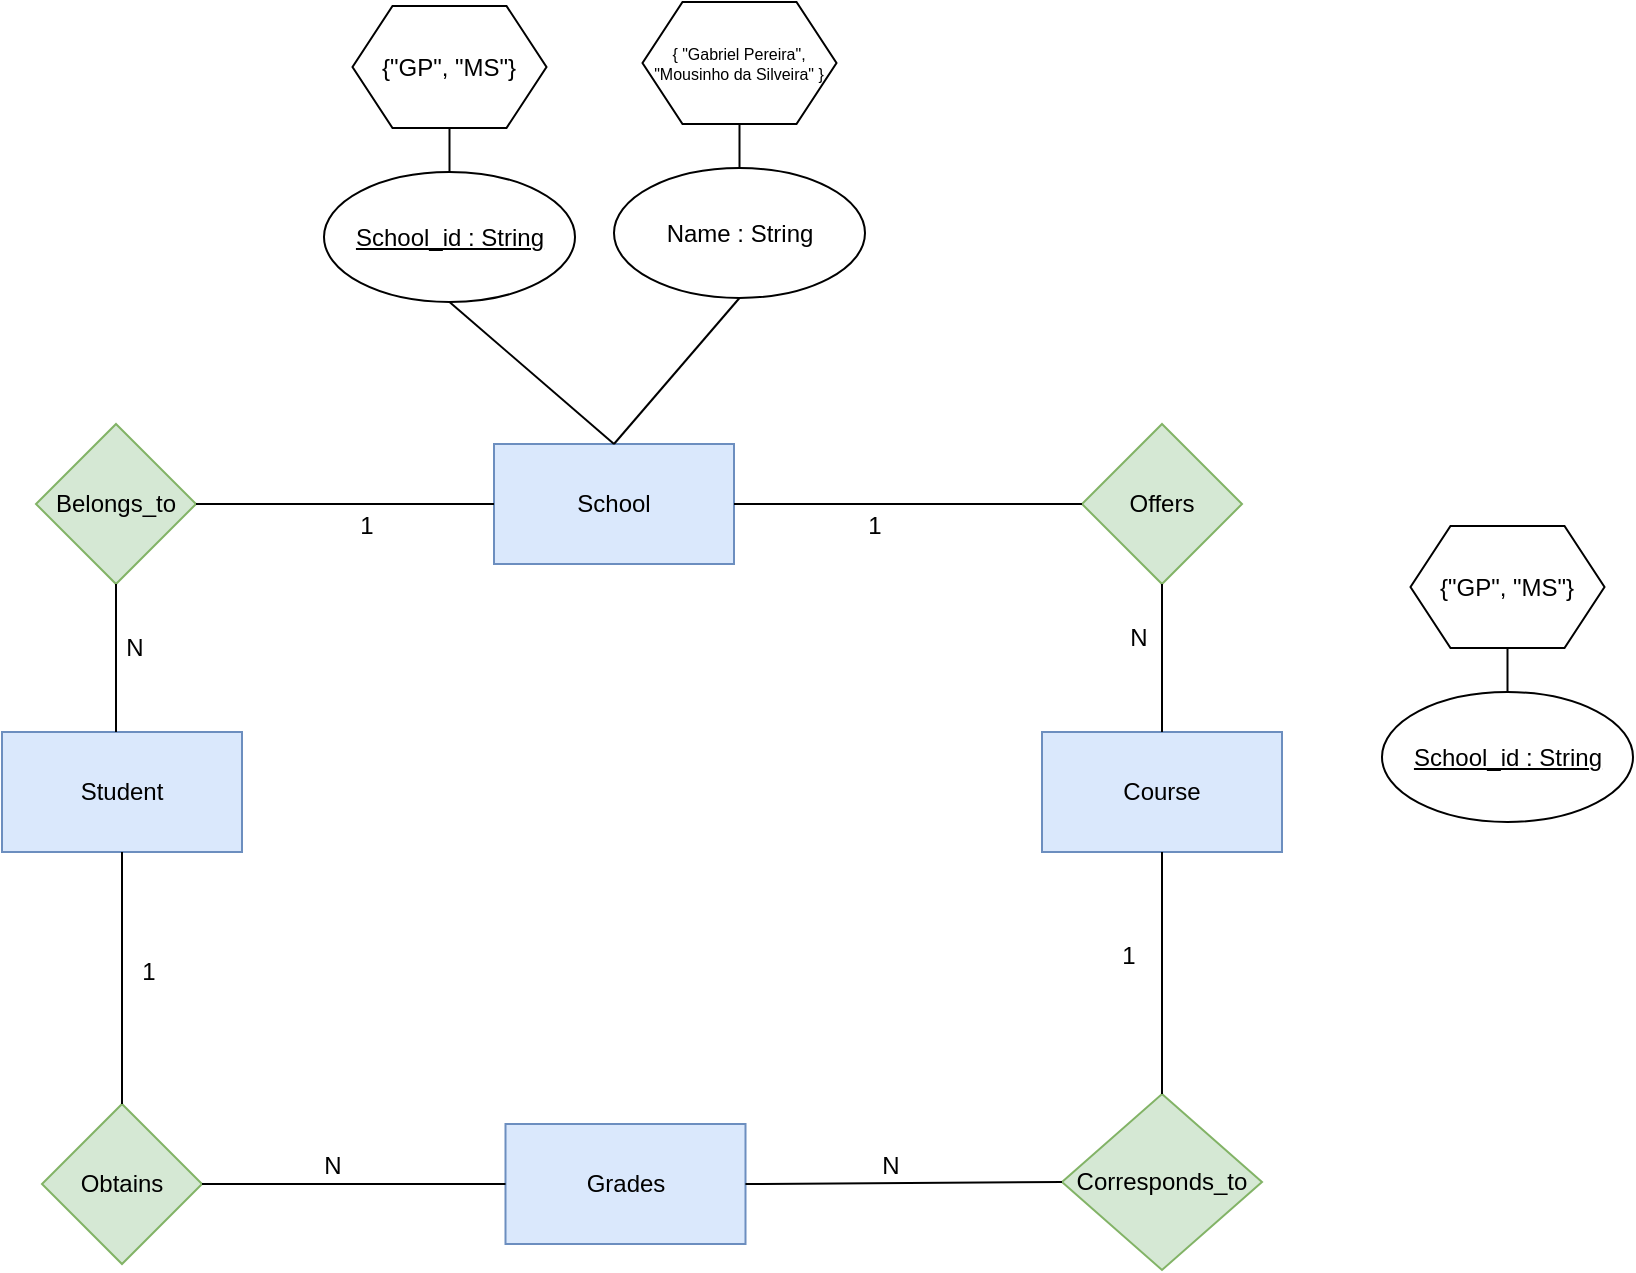 <mxfile version="27.2.0">
  <diagram name="Página-1" id="mRozj9TsSxtOZm7CI0K7">
    <mxGraphModel dx="830" dy="1769" grid="0" gridSize="10" guides="1" tooltips="1" connect="1" arrows="1" fold="1" page="1" pageScale="1" pageWidth="827" pageHeight="1169" math="0" shadow="0">
      <root>
        <mxCell id="0" />
        <mxCell id="1" parent="0" />
        <mxCell id="nqZmBdzV_45qVauZUfis-2" value="Student" style="rounded=0;whiteSpace=wrap;html=1;fillColor=#dae8fc;strokeColor=#6c8ebf;" vertex="1" parent="1">
          <mxGeometry x="70" y="224" width="120" height="60" as="geometry" />
        </mxCell>
        <mxCell id="nqZmBdzV_45qVauZUfis-3" value="Course" style="rounded=0;whiteSpace=wrap;html=1;fillColor=#dae8fc;strokeColor=#6c8ebf;" vertex="1" parent="1">
          <mxGeometry x="590" y="224" width="120" height="60" as="geometry" />
        </mxCell>
        <mxCell id="nqZmBdzV_45qVauZUfis-4" value="Grades" style="rounded=0;whiteSpace=wrap;html=1;fillColor=#dae8fc;strokeColor=#6c8ebf;" vertex="1" parent="1">
          <mxGeometry x="321.75" y="420" width="120" height="60" as="geometry" />
        </mxCell>
        <mxCell id="nqZmBdzV_45qVauZUfis-6" value="School" style="rounded=0;whiteSpace=wrap;html=1;fillColor=#dae8fc;strokeColor=#6c8ebf;" vertex="1" parent="1">
          <mxGeometry x="316" y="80" width="120" height="60" as="geometry" />
        </mxCell>
        <mxCell id="nqZmBdzV_45qVauZUfis-8" value="&lt;div style=&quot;text-align: start;&quot;&gt;{&quot;GP&quot;, &quot;MS&quot;}&lt;br&gt;&lt;/div&gt;" style="shape=hexagon;perimeter=hexagonPerimeter2;whiteSpace=wrap;html=1;fixedSize=1;" vertex="1" parent="1">
          <mxGeometry x="245.25" y="-139" width="97" height="61" as="geometry" />
        </mxCell>
        <mxCell id="nqZmBdzV_45qVauZUfis-15" value="School_id : String" style="ellipse;whiteSpace=wrap;html=1;fontStyle=4" vertex="1" parent="1">
          <mxGeometry x="231" y="-56" width="125.5" height="65" as="geometry" />
        </mxCell>
        <mxCell id="nqZmBdzV_45qVauZUfis-17" value="" style="endArrow=none;html=1;rounded=0;exitX=0.5;exitY=0;exitDx=0;exitDy=0;entryX=0.5;entryY=1;entryDx=0;entryDy=0;" edge="1" parent="1" source="nqZmBdzV_45qVauZUfis-15" target="nqZmBdzV_45qVauZUfis-8">
          <mxGeometry width="50" height="50" relative="1" as="geometry">
            <mxPoint x="336" y="25" as="sourcePoint" />
            <mxPoint x="386" y="-25" as="targetPoint" />
          </mxGeometry>
        </mxCell>
        <mxCell id="nqZmBdzV_45qVauZUfis-21" value="" style="endArrow=none;html=1;rounded=0;exitX=0.5;exitY=0;exitDx=0;exitDy=0;entryX=0.5;entryY=1;entryDx=0;entryDy=0;" edge="1" parent="1" source="nqZmBdzV_45qVauZUfis-6" target="nqZmBdzV_45qVauZUfis-15">
          <mxGeometry width="50" height="50" relative="1" as="geometry">
            <mxPoint x="330" y="108" as="sourcePoint" />
            <mxPoint x="376" y="58" as="targetPoint" />
          </mxGeometry>
        </mxCell>
        <mxCell id="nqZmBdzV_45qVauZUfis-22" value="Belongs_to" style="rhombus;whiteSpace=wrap;html=1;fillColor=#d5e8d4;strokeColor=#82b366;" vertex="1" parent="1">
          <mxGeometry x="87" y="70" width="80" height="80" as="geometry" />
        </mxCell>
        <mxCell id="nqZmBdzV_45qVauZUfis-24" value="" style="endArrow=none;html=1;rounded=0;entryX=0.5;entryY=1;entryDx=0;entryDy=0;" edge="1" parent="1" target="nqZmBdzV_45qVauZUfis-22">
          <mxGeometry width="50" height="50" relative="1" as="geometry">
            <mxPoint x="127" y="224" as="sourcePoint" />
            <mxPoint x="177" y="174" as="targetPoint" />
          </mxGeometry>
        </mxCell>
        <mxCell id="nqZmBdzV_45qVauZUfis-25" value="" style="endArrow=none;html=1;rounded=0;entryX=0;entryY=0.5;entryDx=0;entryDy=0;exitX=1;exitY=0.5;exitDx=0;exitDy=0;" edge="1" parent="1" source="nqZmBdzV_45qVauZUfis-22" target="nqZmBdzV_45qVauZUfis-6">
          <mxGeometry width="50" height="50" relative="1" as="geometry">
            <mxPoint x="221.5" y="131.5" as="sourcePoint" />
            <mxPoint x="307.5" y="88.5" as="targetPoint" />
          </mxGeometry>
        </mxCell>
        <mxCell id="nqZmBdzV_45qVauZUfis-28" value="N" style="text;html=1;align=center;verticalAlign=middle;whiteSpace=wrap;rounded=0;" vertex="1" parent="1">
          <mxGeometry x="120" y="172" width="32.75" height="19" as="geometry" />
        </mxCell>
        <mxCell id="nqZmBdzV_45qVauZUfis-29" value="1" style="text;html=1;align=center;verticalAlign=middle;whiteSpace=wrap;rounded=0;" vertex="1" parent="1">
          <mxGeometry x="236" y="111" width="32.75" height="19" as="geometry" />
        </mxCell>
        <mxCell id="nqZmBdzV_45qVauZUfis-30" value="Obtains" style="rhombus;whiteSpace=wrap;html=1;fillColor=#d5e8d4;strokeColor=#82b366;" vertex="1" parent="1">
          <mxGeometry x="90" y="410" width="80" height="80" as="geometry" />
        </mxCell>
        <mxCell id="nqZmBdzV_45qVauZUfis-31" value="" style="endArrow=none;html=1;rounded=0;exitX=0.5;exitY=0;exitDx=0;exitDy=0;entryX=0.5;entryY=1;entryDx=0;entryDy=0;" edge="1" parent="1" source="nqZmBdzV_45qVauZUfis-30" target="nqZmBdzV_45qVauZUfis-2">
          <mxGeometry width="50" height="50" relative="1" as="geometry">
            <mxPoint x="81" y="334" as="sourcePoint" />
            <mxPoint x="99" y="304" as="targetPoint" />
          </mxGeometry>
        </mxCell>
        <mxCell id="nqZmBdzV_45qVauZUfis-36" value="" style="endArrow=none;html=1;rounded=0;exitX=0;exitY=0.5;exitDx=0;exitDy=0;entryX=1;entryY=0.5;entryDx=0;entryDy=0;" edge="1" parent="1" source="nqZmBdzV_45qVauZUfis-4" target="nqZmBdzV_45qVauZUfis-30">
          <mxGeometry width="50" height="50" relative="1" as="geometry">
            <mxPoint x="373" y="437" as="sourcePoint" />
            <mxPoint x="247" y="405" as="targetPoint" />
          </mxGeometry>
        </mxCell>
        <mxCell id="nqZmBdzV_45qVauZUfis-37" value="1" style="text;html=1;align=center;verticalAlign=middle;whiteSpace=wrap;rounded=0;" vertex="1" parent="1">
          <mxGeometry x="127.38" y="334" width="32.75" height="19" as="geometry" />
        </mxCell>
        <mxCell id="nqZmBdzV_45qVauZUfis-38" value="N" style="text;html=1;align=center;verticalAlign=middle;whiteSpace=wrap;rounded=0;" vertex="1" parent="1">
          <mxGeometry x="219" y="431" width="32.75" height="19" as="geometry" />
        </mxCell>
        <mxCell id="nqZmBdzV_45qVauZUfis-39" value="Corresponds_to" style="rhombus;whiteSpace=wrap;html=1;fillColor=#d5e8d4;strokeColor=#82b366;" vertex="1" parent="1">
          <mxGeometry x="600" y="405" width="100" height="88" as="geometry" />
        </mxCell>
        <mxCell id="nqZmBdzV_45qVauZUfis-40" value="" style="endArrow=none;html=1;rounded=0;exitX=0;exitY=0.5;exitDx=0;exitDy=0;entryX=1;entryY=0.5;entryDx=0;entryDy=0;" edge="1" parent="1" source="nqZmBdzV_45qVauZUfis-39" target="nqZmBdzV_45qVauZUfis-4">
          <mxGeometry width="50" height="50" relative="1" as="geometry">
            <mxPoint x="496" y="467" as="sourcePoint" />
            <mxPoint x="358" y="446" as="targetPoint" />
          </mxGeometry>
        </mxCell>
        <mxCell id="nqZmBdzV_45qVauZUfis-41" value="" style="endArrow=none;html=1;rounded=0;exitX=0.5;exitY=0;exitDx=0;exitDy=0;entryX=0.5;entryY=1;entryDx=0;entryDy=0;" edge="1" parent="1" source="nqZmBdzV_45qVauZUfis-39" target="nqZmBdzV_45qVauZUfis-3">
          <mxGeometry width="50" height="50" relative="1" as="geometry">
            <mxPoint x="509" y="308" as="sourcePoint" />
            <mxPoint x="581" y="238" as="targetPoint" />
          </mxGeometry>
        </mxCell>
        <mxCell id="nqZmBdzV_45qVauZUfis-42" value="N" style="text;html=1;align=center;verticalAlign=middle;whiteSpace=wrap;rounded=0;" vertex="1" parent="1">
          <mxGeometry x="498" y="431" width="32.75" height="19" as="geometry" />
        </mxCell>
        <mxCell id="nqZmBdzV_45qVauZUfis-43" value="1" style="text;html=1;align=center;verticalAlign=middle;whiteSpace=wrap;rounded=0;" vertex="1" parent="1">
          <mxGeometry x="617.25" y="326" width="32.75" height="19" as="geometry" />
        </mxCell>
        <mxCell id="nqZmBdzV_45qVauZUfis-44" value="Offers" style="rhombus;whiteSpace=wrap;html=1;fillColor=#d5e8d4;strokeColor=#82b366;" vertex="1" parent="1">
          <mxGeometry x="610" y="70" width="80" height="80" as="geometry" />
        </mxCell>
        <mxCell id="nqZmBdzV_45qVauZUfis-46" value="" style="endArrow=none;html=1;rounded=0;exitX=1;exitY=0.5;exitDx=0;exitDy=0;entryX=0;entryY=0.5;entryDx=0;entryDy=0;" edge="1" parent="1" source="nqZmBdzV_45qVauZUfis-6" target="nqZmBdzV_45qVauZUfis-44">
          <mxGeometry width="50" height="50" relative="1" as="geometry">
            <mxPoint x="441" y="120" as="sourcePoint" />
            <mxPoint x="591" y="74" as="targetPoint" />
          </mxGeometry>
        </mxCell>
        <mxCell id="nqZmBdzV_45qVauZUfis-47" value="" style="endArrow=none;html=1;rounded=0;exitX=0.5;exitY=0;exitDx=0;exitDy=0;entryX=0.5;entryY=1;entryDx=0;entryDy=0;" edge="1" parent="1" source="nqZmBdzV_45qVauZUfis-3" target="nqZmBdzV_45qVauZUfis-44">
          <mxGeometry width="50" height="50" relative="1" as="geometry">
            <mxPoint x="508" y="172" as="sourcePoint" />
            <mxPoint x="642" y="172" as="targetPoint" />
          </mxGeometry>
        </mxCell>
        <mxCell id="nqZmBdzV_45qVauZUfis-48" value="1" style="text;html=1;align=center;verticalAlign=middle;whiteSpace=wrap;rounded=0;" vertex="1" parent="1">
          <mxGeometry x="490" y="111" width="32.75" height="19" as="geometry" />
        </mxCell>
        <mxCell id="nqZmBdzV_45qVauZUfis-49" value="N" style="text;html=1;align=center;verticalAlign=middle;whiteSpace=wrap;rounded=0;" vertex="1" parent="1">
          <mxGeometry x="622" y="167" width="32.75" height="19" as="geometry" />
        </mxCell>
        <mxCell id="nqZmBdzV_45qVauZUfis-50" value="&lt;div style=&quot;&quot;&gt;{ &quot;Gabriel Pereira&quot;, &quot;Mousinho da Silveira&quot; }&lt;/div&gt;" style="shape=hexagon;perimeter=hexagonPerimeter2;whiteSpace=wrap;html=1;fixedSize=1;fontSize=8;align=center;" vertex="1" parent="1">
          <mxGeometry x="390.25" y="-141" width="97" height="61" as="geometry" />
        </mxCell>
        <mxCell id="nqZmBdzV_45qVauZUfis-51" value="Name : String" style="ellipse;whiteSpace=wrap;html=1;" vertex="1" parent="1">
          <mxGeometry x="376" y="-58" width="125.5" height="65" as="geometry" />
        </mxCell>
        <mxCell id="nqZmBdzV_45qVauZUfis-52" value="" style="endArrow=none;html=1;rounded=0;exitX=0.5;exitY=0;exitDx=0;exitDy=0;entryX=0.5;entryY=1;entryDx=0;entryDy=0;" edge="1" parent="1" source="nqZmBdzV_45qVauZUfis-51" target="nqZmBdzV_45qVauZUfis-50">
          <mxGeometry width="50" height="50" relative="1" as="geometry">
            <mxPoint x="481" y="23" as="sourcePoint" />
            <mxPoint x="531" y="-27" as="targetPoint" />
          </mxGeometry>
        </mxCell>
        <mxCell id="nqZmBdzV_45qVauZUfis-54" value="" style="endArrow=none;html=1;rounded=0;exitX=0.5;exitY=0;exitDx=0;exitDy=0;entryX=0.5;entryY=1;entryDx=0;entryDy=0;" edge="1" parent="1" source="nqZmBdzV_45qVauZUfis-6" target="nqZmBdzV_45qVauZUfis-51">
          <mxGeometry width="50" height="50" relative="1" as="geometry">
            <mxPoint x="501.5" y="85" as="sourcePoint" />
            <mxPoint x="419.5" y="14" as="targetPoint" />
          </mxGeometry>
        </mxCell>
        <mxCell id="nqZmBdzV_45qVauZUfis-55" value="&lt;div style=&quot;text-align: start;&quot;&gt;{&quot;GP&quot;, &quot;MS&quot;}&lt;br&gt;&lt;/div&gt;" style="shape=hexagon;perimeter=hexagonPerimeter2;whiteSpace=wrap;html=1;fixedSize=1;" vertex="1" parent="1">
          <mxGeometry x="774.25" y="121" width="97" height="61" as="geometry" />
        </mxCell>
        <mxCell id="nqZmBdzV_45qVauZUfis-56" value="School_id : String" style="ellipse;whiteSpace=wrap;html=1;fontStyle=4" vertex="1" parent="1">
          <mxGeometry x="760" y="204" width="125.5" height="65" as="geometry" />
        </mxCell>
        <mxCell id="nqZmBdzV_45qVauZUfis-57" value="" style="endArrow=none;html=1;rounded=0;exitX=0.5;exitY=0;exitDx=0;exitDy=0;entryX=0.5;entryY=1;entryDx=0;entryDy=0;" edge="1" parent="1" source="nqZmBdzV_45qVauZUfis-56" target="nqZmBdzV_45qVauZUfis-55">
          <mxGeometry width="50" height="50" relative="1" as="geometry">
            <mxPoint x="865" y="285" as="sourcePoint" />
            <mxPoint x="915" y="235" as="targetPoint" />
          </mxGeometry>
        </mxCell>
      </root>
    </mxGraphModel>
  </diagram>
</mxfile>
